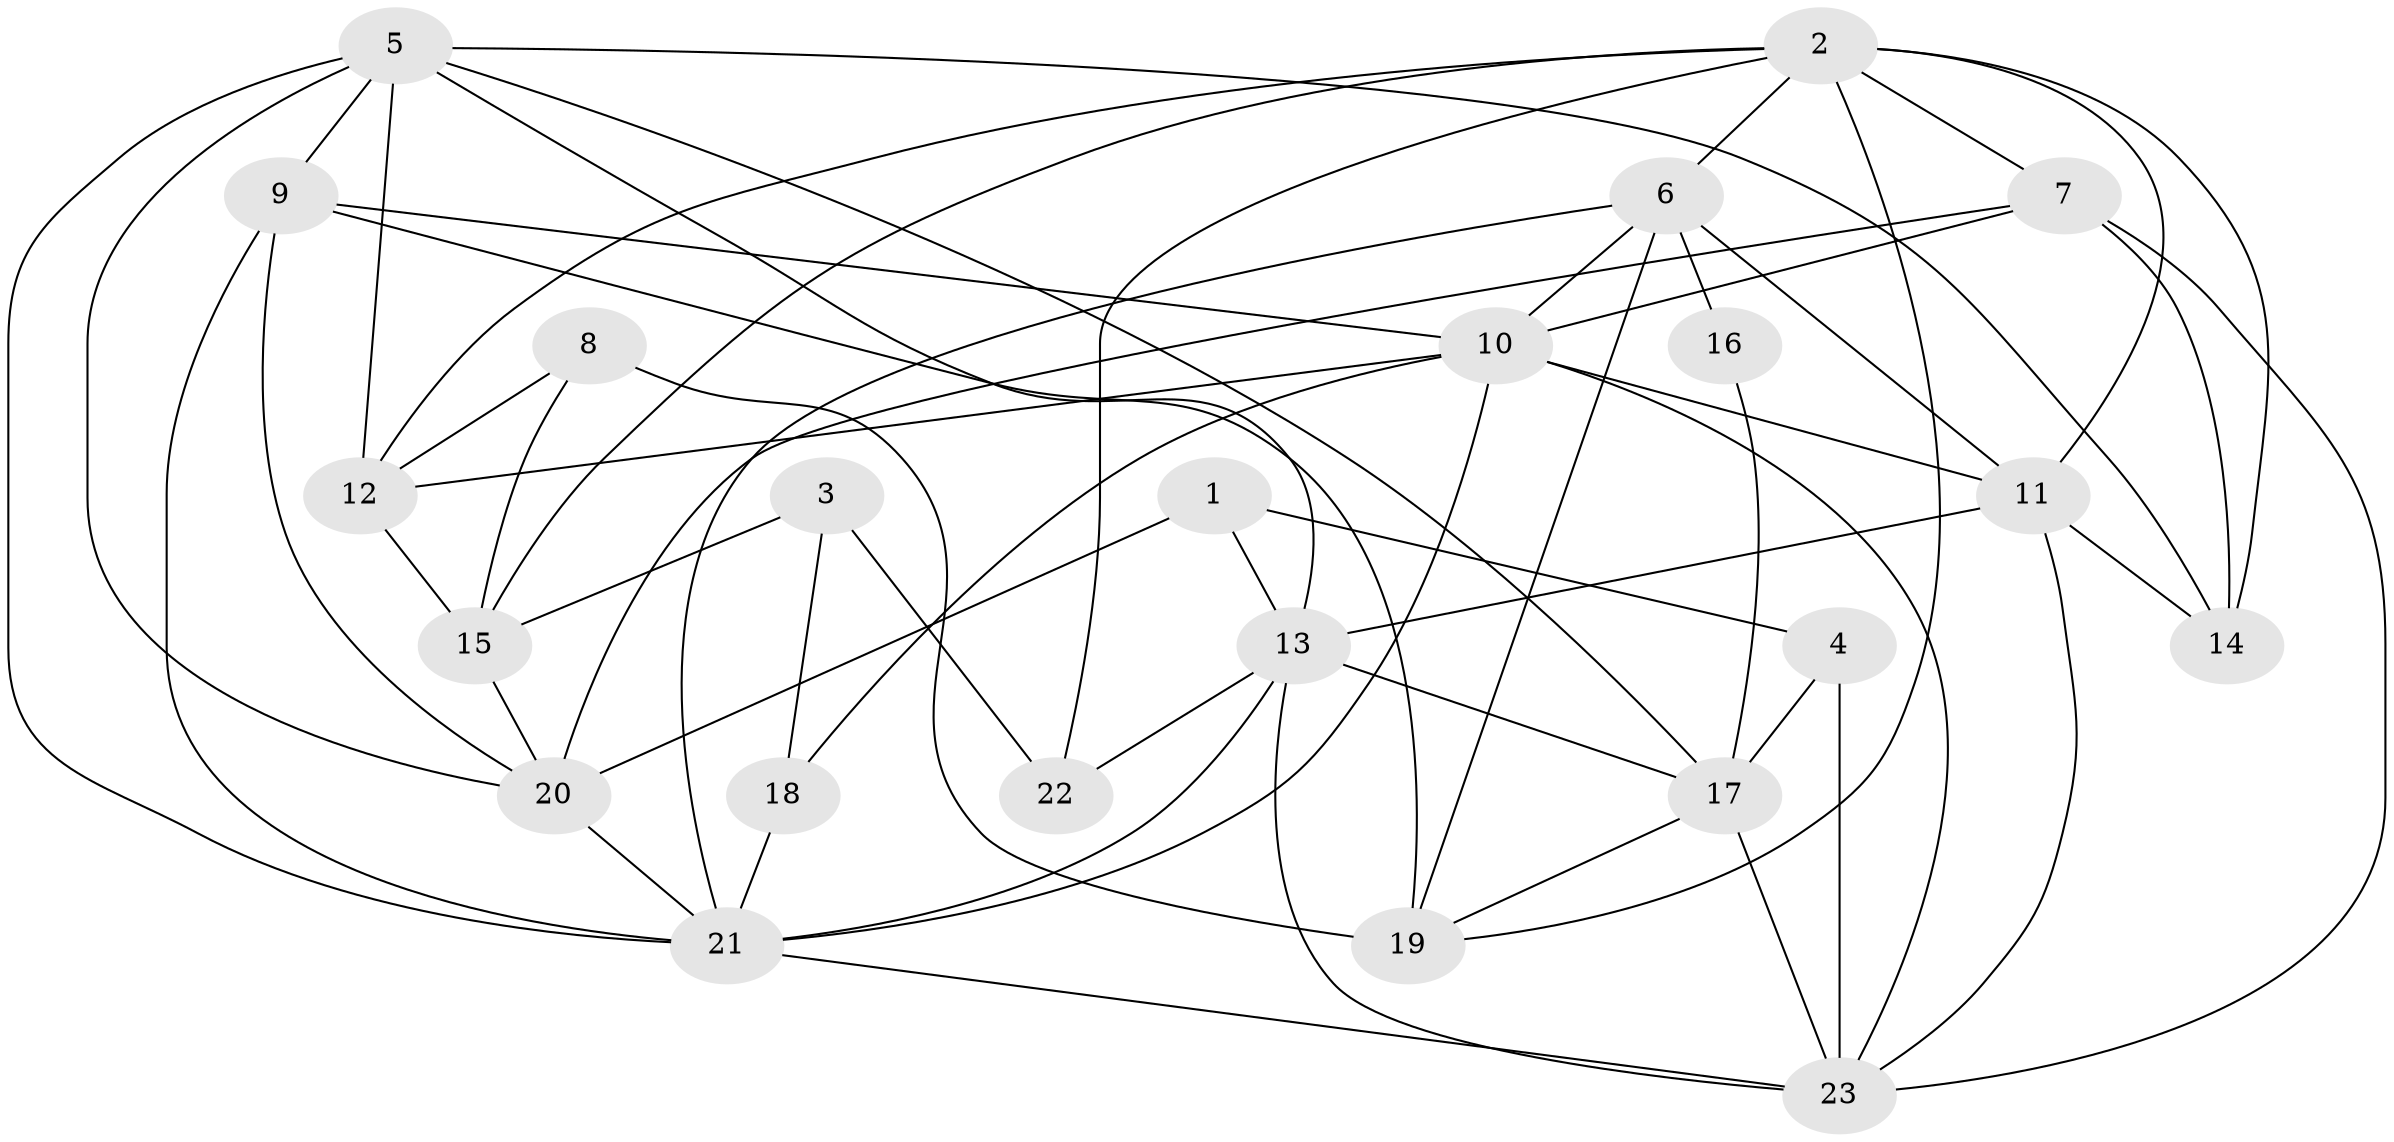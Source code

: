 // original degree distribution, {4: 0.30357142857142855, 2: 0.14285714285714285, 6: 0.08928571428571429, 3: 0.23214285714285715, 9: 0.017857142857142856, 5: 0.19642857142857142, 7: 0.017857142857142856}
// Generated by graph-tools (version 1.1) at 2025/37/03/04/25 23:37:05]
// undirected, 23 vertices, 59 edges
graph export_dot {
  node [color=gray90,style=filled];
  1;
  2;
  3;
  4;
  5;
  6;
  7;
  8;
  9;
  10;
  11;
  12;
  13;
  14;
  15;
  16;
  17;
  18;
  19;
  20;
  21;
  22;
  23;
  1 -- 4 [weight=1.0];
  1 -- 13 [weight=1.0];
  1 -- 20 [weight=2.0];
  2 -- 6 [weight=1.0];
  2 -- 7 [weight=1.0];
  2 -- 11 [weight=1.0];
  2 -- 12 [weight=1.0];
  2 -- 14 [weight=1.0];
  2 -- 15 [weight=1.0];
  2 -- 19 [weight=1.0];
  2 -- 22 [weight=1.0];
  3 -- 15 [weight=1.0];
  3 -- 18 [weight=1.0];
  3 -- 22 [weight=1.0];
  4 -- 17 [weight=1.0];
  4 -- 23 [weight=2.0];
  5 -- 9 [weight=1.0];
  5 -- 12 [weight=1.0];
  5 -- 13 [weight=1.0];
  5 -- 14 [weight=1.0];
  5 -- 17 [weight=1.0];
  5 -- 20 [weight=1.0];
  5 -- 21 [weight=1.0];
  6 -- 10 [weight=1.0];
  6 -- 11 [weight=1.0];
  6 -- 16 [weight=2.0];
  6 -- 19 [weight=1.0];
  6 -- 21 [weight=2.0];
  7 -- 10 [weight=1.0];
  7 -- 14 [weight=1.0];
  7 -- 20 [weight=1.0];
  7 -- 23 [weight=1.0];
  8 -- 12 [weight=2.0];
  8 -- 15 [weight=1.0];
  8 -- 19 [weight=3.0];
  9 -- 10 [weight=1.0];
  9 -- 19 [weight=2.0];
  9 -- 20 [weight=1.0];
  9 -- 21 [weight=1.0];
  10 -- 11 [weight=1.0];
  10 -- 12 [weight=2.0];
  10 -- 18 [weight=1.0];
  10 -- 21 [weight=1.0];
  10 -- 23 [weight=1.0];
  11 -- 13 [weight=1.0];
  11 -- 14 [weight=1.0];
  11 -- 23 [weight=1.0];
  12 -- 15 [weight=1.0];
  13 -- 17 [weight=1.0];
  13 -- 21 [weight=1.0];
  13 -- 22 [weight=2.0];
  13 -- 23 [weight=1.0];
  15 -- 20 [weight=1.0];
  16 -- 17 [weight=1.0];
  17 -- 19 [weight=1.0];
  17 -- 23 [weight=1.0];
  18 -- 21 [weight=3.0];
  20 -- 21 [weight=3.0];
  21 -- 23 [weight=2.0];
}
